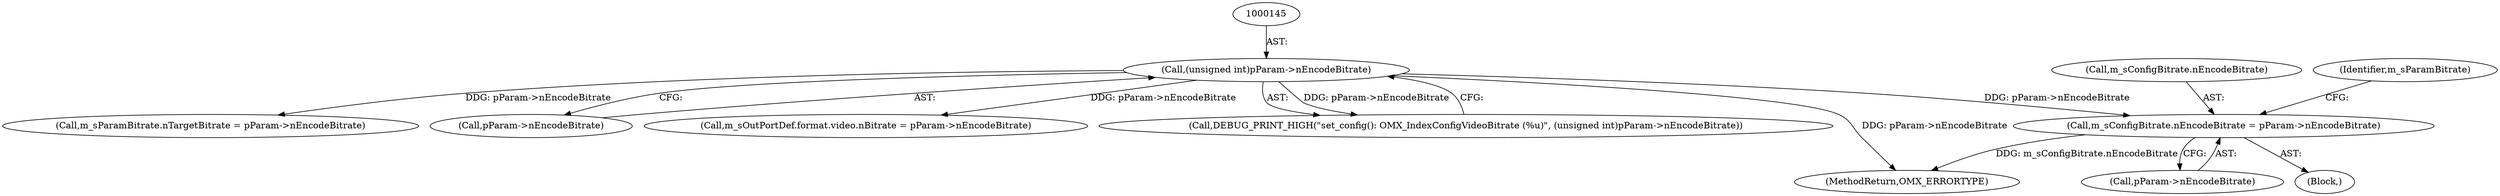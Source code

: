 digraph "0_Android_560ccdb509a7b86186fac0fce1b25bd9a3e6a6e8_6@pointer" {
"1000167" [label="(Call,m_sConfigBitrate.nEncodeBitrate = pParam->nEncodeBitrate)"];
"1000144" [label="(Call,(unsigned int)pParam->nEncodeBitrate)"];
"1000155" [label="(Block,)"];
"1000982" [label="(MethodReturn,OMX_ERRORTYPE)"];
"1000174" [label="(Call,m_sParamBitrate.nTargetBitrate = pParam->nEncodeBitrate)"];
"1000146" [label="(Call,pParam->nEncodeBitrate)"];
"1000168" [label="(Call,m_sConfigBitrate.nEncodeBitrate)"];
"1000181" [label="(Call,m_sOutPortDef.format.video.nBitrate = pParam->nEncodeBitrate)"];
"1000171" [label="(Call,pParam->nEncodeBitrate)"];
"1000144" [label="(Call,(unsigned int)pParam->nEncodeBitrate)"];
"1000167" [label="(Call,m_sConfigBitrate.nEncodeBitrate = pParam->nEncodeBitrate)"];
"1000142" [label="(Call,DEBUG_PRINT_HIGH(\"set_config(): OMX_IndexConfigVideoBitrate (%u)\", (unsigned int)pParam->nEncodeBitrate))"];
"1000176" [label="(Identifier,m_sParamBitrate)"];
"1000167" -> "1000155"  [label="AST: "];
"1000167" -> "1000171"  [label="CFG: "];
"1000168" -> "1000167"  [label="AST: "];
"1000171" -> "1000167"  [label="AST: "];
"1000176" -> "1000167"  [label="CFG: "];
"1000167" -> "1000982"  [label="DDG: m_sConfigBitrate.nEncodeBitrate"];
"1000144" -> "1000167"  [label="DDG: pParam->nEncodeBitrate"];
"1000144" -> "1000142"  [label="AST: "];
"1000144" -> "1000146"  [label="CFG: "];
"1000145" -> "1000144"  [label="AST: "];
"1000146" -> "1000144"  [label="AST: "];
"1000142" -> "1000144"  [label="CFG: "];
"1000144" -> "1000982"  [label="DDG: pParam->nEncodeBitrate"];
"1000144" -> "1000142"  [label="DDG: pParam->nEncodeBitrate"];
"1000144" -> "1000174"  [label="DDG: pParam->nEncodeBitrate"];
"1000144" -> "1000181"  [label="DDG: pParam->nEncodeBitrate"];
}
